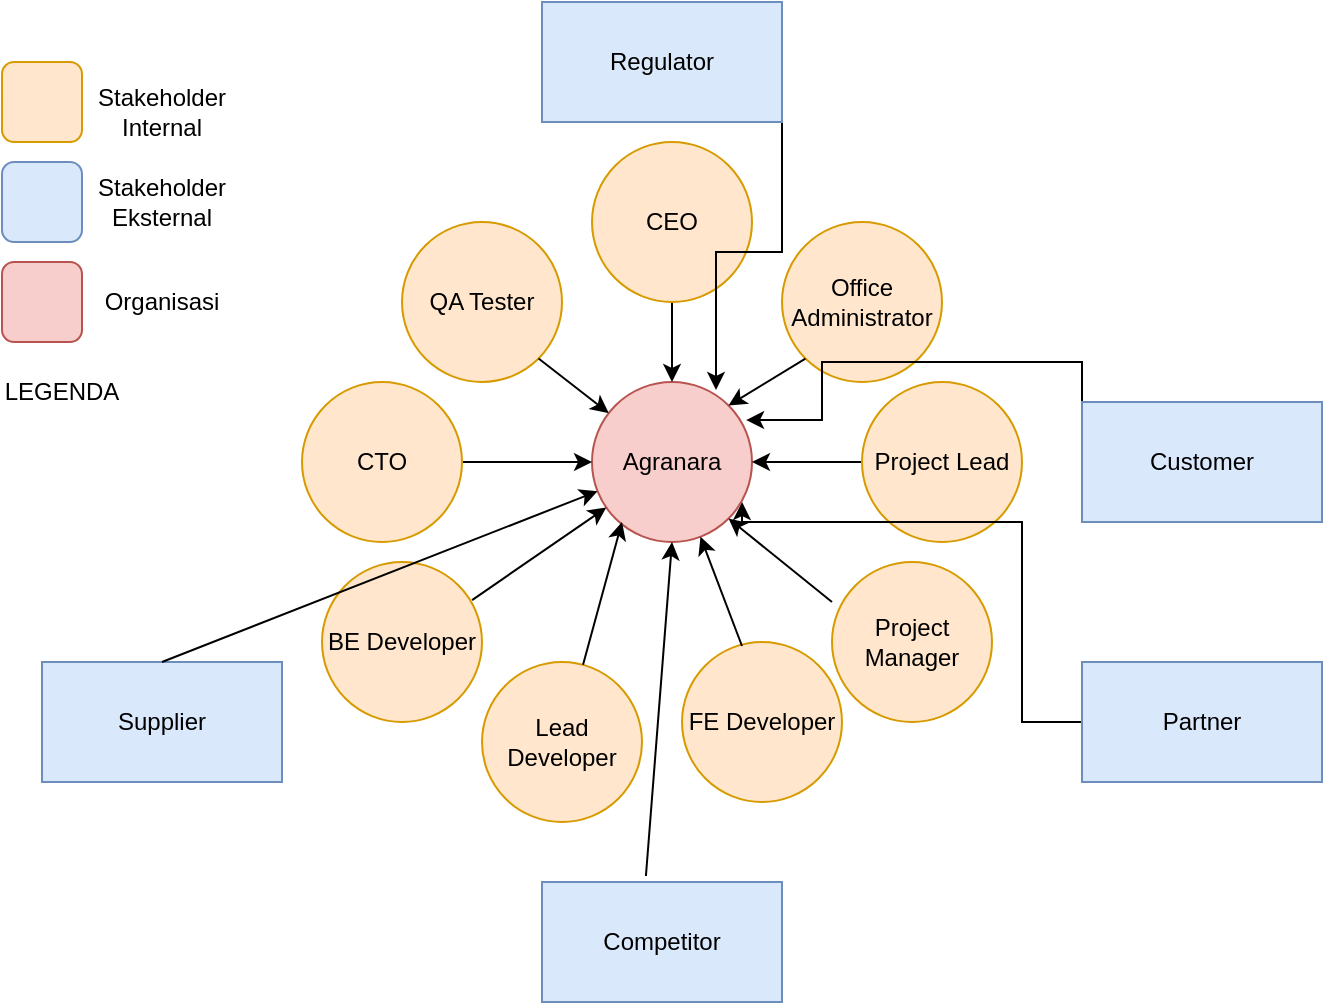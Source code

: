 <mxfile version="21.0.6" type="github">
  <diagram name="Page-1" id="8QjU6a54pJ7ij9oEzcRO">
    <mxGraphModel dx="1434" dy="782" grid="1" gridSize="10" guides="1" tooltips="1" connect="1" arrows="1" fold="1" page="1" pageScale="1" pageWidth="850" pageHeight="1100" math="0" shadow="0">
      <root>
        <mxCell id="0" />
        <mxCell id="1" parent="0" />
        <mxCell id="zbB_85GZFWTeFrsfNbJD-1" value="Agranara" style="ellipse;whiteSpace=wrap;html=1;aspect=fixed;fillColor=#f8cecc;strokeColor=#b85450;" parent="1" vertex="1">
          <mxGeometry x="385" y="350" width="80" height="80" as="geometry" />
        </mxCell>
        <mxCell id="zbB_85GZFWTeFrsfNbJD-2" value="Lead Developer" style="ellipse;whiteSpace=wrap;html=1;aspect=fixed;fillColor=#ffe6cc;strokeColor=#d79b00;" parent="1" vertex="1">
          <mxGeometry x="330" y="490" width="80" height="80" as="geometry" />
        </mxCell>
        <mxCell id="zbB_85GZFWTeFrsfNbJD-6" value="" style="edgeStyle=orthogonalEdgeStyle;rounded=0;orthogonalLoop=1;jettySize=auto;html=1;" parent="1" source="zbB_85GZFWTeFrsfNbJD-3" target="zbB_85GZFWTeFrsfNbJD-1" edge="1">
          <mxGeometry relative="1" as="geometry" />
        </mxCell>
        <mxCell id="zbB_85GZFWTeFrsfNbJD-3" value="CTO" style="ellipse;whiteSpace=wrap;html=1;aspect=fixed;fillColor=#ffe6cc;strokeColor=#d79b00;" parent="1" vertex="1">
          <mxGeometry x="240" y="350" width="80" height="80" as="geometry" />
        </mxCell>
        <mxCell id="zbB_85GZFWTeFrsfNbJD-7" value="" style="edgeStyle=orthogonalEdgeStyle;rounded=0;orthogonalLoop=1;jettySize=auto;html=1;" parent="1" source="zbB_85GZFWTeFrsfNbJD-4" target="zbB_85GZFWTeFrsfNbJD-1" edge="1">
          <mxGeometry relative="1" as="geometry" />
        </mxCell>
        <mxCell id="zbB_85GZFWTeFrsfNbJD-4" value="Project Lead" style="ellipse;whiteSpace=wrap;html=1;aspect=fixed;fillColor=#ffe6cc;strokeColor=#d79b00;" parent="1" vertex="1">
          <mxGeometry x="520" y="350" width="80" height="80" as="geometry" />
        </mxCell>
        <mxCell id="zbB_85GZFWTeFrsfNbJD-8" value="" style="edgeStyle=orthogonalEdgeStyle;rounded=0;orthogonalLoop=1;jettySize=auto;html=1;" parent="1" source="zbB_85GZFWTeFrsfNbJD-5" target="zbB_85GZFWTeFrsfNbJD-1" edge="1">
          <mxGeometry relative="1" as="geometry" />
        </mxCell>
        <mxCell id="zbB_85GZFWTeFrsfNbJD-5" value="CEO" style="ellipse;whiteSpace=wrap;html=1;aspect=fixed;fillColor=#ffe6cc;strokeColor=#d79b00;" parent="1" vertex="1">
          <mxGeometry x="385" y="230" width="80" height="80" as="geometry" />
        </mxCell>
        <mxCell id="zbB_85GZFWTeFrsfNbJD-10" value="FE Developer" style="ellipse;whiteSpace=wrap;html=1;aspect=fixed;fillColor=#ffe6cc;strokeColor=#d79b00;" parent="1" vertex="1">
          <mxGeometry x="430" y="480" width="80" height="80" as="geometry" />
        </mxCell>
        <mxCell id="zbB_85GZFWTeFrsfNbJD-11" value="" style="endArrow=classic;html=1;rounded=0;exitX=0.375;exitY=0.025;exitDx=0;exitDy=0;exitPerimeter=0;" parent="1" source="zbB_85GZFWTeFrsfNbJD-10" target="zbB_85GZFWTeFrsfNbJD-1" edge="1">
          <mxGeometry width="50" height="50" relative="1" as="geometry">
            <mxPoint x="530" y="540" as="sourcePoint" />
            <mxPoint x="580" y="490" as="targetPoint" />
          </mxGeometry>
        </mxCell>
        <mxCell id="zbB_85GZFWTeFrsfNbJD-12" value="" style="endArrow=classic;html=1;rounded=0;" parent="1" source="zbB_85GZFWTeFrsfNbJD-2" edge="1">
          <mxGeometry width="50" height="50" relative="1" as="geometry">
            <mxPoint x="350" y="470" as="sourcePoint" />
            <mxPoint x="400" y="420" as="targetPoint" />
          </mxGeometry>
        </mxCell>
        <mxCell id="zbB_85GZFWTeFrsfNbJD-13" value="Office Administrator" style="ellipse;whiteSpace=wrap;html=1;aspect=fixed;fillColor=#ffe6cc;strokeColor=#d79b00;" parent="1" vertex="1">
          <mxGeometry x="480" y="270" width="80" height="80" as="geometry" />
        </mxCell>
        <mxCell id="zbB_85GZFWTeFrsfNbJD-14" value="Project Manager" style="ellipse;whiteSpace=wrap;html=1;aspect=fixed;fillColor=#ffe6cc;strokeColor=#d79b00;" parent="1" vertex="1">
          <mxGeometry x="505" y="440" width="80" height="80" as="geometry" />
        </mxCell>
        <mxCell id="zbB_85GZFWTeFrsfNbJD-15" value="BE Developer" style="ellipse;whiteSpace=wrap;html=1;aspect=fixed;fillColor=#ffe6cc;strokeColor=#d79b00;" parent="1" vertex="1">
          <mxGeometry x="250" y="440" width="80" height="80" as="geometry" />
        </mxCell>
        <mxCell id="zbB_85GZFWTeFrsfNbJD-16" value="QA Tester" style="ellipse;whiteSpace=wrap;html=1;aspect=fixed;fillColor=#ffe6cc;strokeColor=#d79b00;" parent="1" vertex="1">
          <mxGeometry x="290" y="270" width="80" height="80" as="geometry" />
        </mxCell>
        <mxCell id="zbB_85GZFWTeFrsfNbJD-17" style="edgeStyle=orthogonalEdgeStyle;rounded=0;orthogonalLoop=1;jettySize=auto;html=1;exitX=0.5;exitY=1;exitDx=0;exitDy=0;" parent="1" source="zbB_85GZFWTeFrsfNbJD-2" target="zbB_85GZFWTeFrsfNbJD-2" edge="1">
          <mxGeometry relative="1" as="geometry" />
        </mxCell>
        <mxCell id="zbB_85GZFWTeFrsfNbJD-18" value="" style="endArrow=classic;html=1;rounded=0;exitX=0.938;exitY=0.238;exitDx=0;exitDy=0;exitPerimeter=0;" parent="1" source="zbB_85GZFWTeFrsfNbJD-15" target="zbB_85GZFWTeFrsfNbJD-1" edge="1">
          <mxGeometry width="50" height="50" relative="1" as="geometry">
            <mxPoint x="310" y="470" as="sourcePoint" />
            <mxPoint x="360" y="420" as="targetPoint" />
          </mxGeometry>
        </mxCell>
        <mxCell id="zbB_85GZFWTeFrsfNbJD-19" value="" style="endArrow=classic;html=1;rounded=0;entryX=1;entryY=1;entryDx=0;entryDy=0;exitX=0;exitY=0.25;exitDx=0;exitDy=0;exitPerimeter=0;" parent="1" source="zbB_85GZFWTeFrsfNbJD-14" target="zbB_85GZFWTeFrsfNbJD-1" edge="1">
          <mxGeometry width="50" height="50" relative="1" as="geometry">
            <mxPoint x="520" y="460" as="sourcePoint" />
            <mxPoint x="570" y="410" as="targetPoint" />
          </mxGeometry>
        </mxCell>
        <mxCell id="zbB_85GZFWTeFrsfNbJD-20" value="" style="endArrow=classic;html=1;rounded=0;entryX=1;entryY=0;entryDx=0;entryDy=0;exitX=0;exitY=1;exitDx=0;exitDy=0;" parent="1" source="zbB_85GZFWTeFrsfNbJD-13" target="zbB_85GZFWTeFrsfNbJD-1" edge="1">
          <mxGeometry width="50" height="50" relative="1" as="geometry">
            <mxPoint x="500" y="340" as="sourcePoint" />
            <mxPoint x="550" y="290" as="targetPoint" />
          </mxGeometry>
        </mxCell>
        <mxCell id="zbB_85GZFWTeFrsfNbJD-21" value="" style="endArrow=classic;html=1;rounded=0;exitX=1;exitY=1;exitDx=0;exitDy=0;" parent="1" source="zbB_85GZFWTeFrsfNbJD-16" target="zbB_85GZFWTeFrsfNbJD-1" edge="1">
          <mxGeometry width="50" height="50" relative="1" as="geometry">
            <mxPoint x="400" y="420" as="sourcePoint" />
            <mxPoint x="450" y="370" as="targetPoint" />
          </mxGeometry>
        </mxCell>
        <mxCell id="8QkN4mcIdR7XCD-wgpoB-5" style="edgeStyle=orthogonalEdgeStyle;rounded=0;orthogonalLoop=1;jettySize=auto;html=1;exitX=0;exitY=0.5;exitDx=0;exitDy=0;entryX=0.963;entryY=0.238;entryDx=0;entryDy=0;entryPerimeter=0;" edge="1" parent="1" source="zbB_85GZFWTeFrsfNbJD-23" target="zbB_85GZFWTeFrsfNbJD-1">
          <mxGeometry relative="1" as="geometry">
            <Array as="points">
              <mxPoint x="630" y="340" />
              <mxPoint x="500" y="340" />
              <mxPoint x="500" y="369" />
            </Array>
          </mxGeometry>
        </mxCell>
        <mxCell id="zbB_85GZFWTeFrsfNbJD-23" value="Customer" style="rounded=0;whiteSpace=wrap;html=1;fillColor=#dae8fc;strokeColor=#6c8ebf;" parent="1" vertex="1">
          <mxGeometry x="630" y="360" width="120" height="60" as="geometry" />
        </mxCell>
        <mxCell id="zbB_85GZFWTeFrsfNbJD-27" value="Supplier" style="rounded=0;whiteSpace=wrap;html=1;fillColor=#dae8fc;strokeColor=#6c8ebf;" parent="1" vertex="1">
          <mxGeometry x="110" y="490" width="120" height="60" as="geometry" />
        </mxCell>
        <mxCell id="zbB_85GZFWTeFrsfNbJD-28" value="" style="endArrow=classic;html=1;rounded=0;exitX=0.5;exitY=0;exitDx=0;exitDy=0;" parent="1" source="zbB_85GZFWTeFrsfNbJD-27" target="zbB_85GZFWTeFrsfNbJD-1" edge="1">
          <mxGeometry width="50" height="50" relative="1" as="geometry">
            <mxPoint x="140" y="530" as="sourcePoint" />
            <mxPoint x="190" y="480" as="targetPoint" />
          </mxGeometry>
        </mxCell>
        <mxCell id="8QkN4mcIdR7XCD-wgpoB-6" style="edgeStyle=orthogonalEdgeStyle;rounded=0;orthogonalLoop=1;jettySize=auto;html=1;exitX=0.5;exitY=1;exitDx=0;exitDy=0;entryX=0.775;entryY=0.05;entryDx=0;entryDy=0;entryPerimeter=0;" edge="1" parent="1" source="zbB_85GZFWTeFrsfNbJD-34" target="zbB_85GZFWTeFrsfNbJD-1">
          <mxGeometry relative="1" as="geometry">
            <Array as="points">
              <mxPoint x="480" y="220" />
              <mxPoint x="480" y="285" />
              <mxPoint x="447" y="285" />
            </Array>
          </mxGeometry>
        </mxCell>
        <mxCell id="zbB_85GZFWTeFrsfNbJD-34" value="Regulator" style="rounded=0;whiteSpace=wrap;html=1;fillColor=#dae8fc;strokeColor=#6c8ebf;" parent="1" vertex="1">
          <mxGeometry x="360" y="160" width="120" height="60" as="geometry" />
        </mxCell>
        <mxCell id="zbB_85GZFWTeFrsfNbJD-37" value="" style="rounded=1;whiteSpace=wrap;html=1;fillColor=#dae8fc;strokeColor=#6c8ebf;" parent="1" vertex="1">
          <mxGeometry x="90" y="240" width="40" height="40" as="geometry" />
        </mxCell>
        <mxCell id="zbB_85GZFWTeFrsfNbJD-38" value="" style="rounded=1;whiteSpace=wrap;html=1;fillColor=#ffe6cc;strokeColor=#d79b00;" parent="1" vertex="1">
          <mxGeometry x="90" y="190" width="40" height="40" as="geometry" />
        </mxCell>
        <mxCell id="zbB_85GZFWTeFrsfNbJD-39" value="" style="rounded=1;whiteSpace=wrap;html=1;fillColor=#f8cecc;strokeColor=#b85450;" parent="1" vertex="1">
          <mxGeometry x="90" y="290" width="40" height="40" as="geometry" />
        </mxCell>
        <mxCell id="zbB_85GZFWTeFrsfNbJD-41" value="Stakeholder Internal" style="text;html=1;strokeColor=none;fillColor=none;align=center;verticalAlign=middle;whiteSpace=wrap;rounded=0;" parent="1" vertex="1">
          <mxGeometry x="140" y="200" width="60" height="30" as="geometry" />
        </mxCell>
        <mxCell id="zbB_85GZFWTeFrsfNbJD-42" value="Organisasi" style="text;html=1;strokeColor=none;fillColor=none;align=center;verticalAlign=middle;whiteSpace=wrap;rounded=0;" parent="1" vertex="1">
          <mxGeometry x="140" y="295" width="60" height="30" as="geometry" />
        </mxCell>
        <mxCell id="zbB_85GZFWTeFrsfNbJD-43" value="Stakeholder Eksternal" style="text;html=1;strokeColor=none;fillColor=none;align=center;verticalAlign=middle;whiteSpace=wrap;rounded=0;" parent="1" vertex="1">
          <mxGeometry x="140" y="245" width="60" height="30" as="geometry" />
        </mxCell>
        <mxCell id="zbB_85GZFWTeFrsfNbJD-44" value="LEGENDA" style="text;html=1;strokeColor=none;fillColor=none;align=center;verticalAlign=middle;whiteSpace=wrap;rounded=0;" parent="1" vertex="1">
          <mxGeometry x="90" y="340" width="60" height="30" as="geometry" />
        </mxCell>
        <mxCell id="zbB_85GZFWTeFrsfNbJD-46" value="Competitor" style="rounded=0;whiteSpace=wrap;html=1;fillColor=#dae8fc;strokeColor=#6c8ebf;" parent="1" vertex="1">
          <mxGeometry x="360" y="600" width="120" height="60" as="geometry" />
        </mxCell>
        <mxCell id="zbB_85GZFWTeFrsfNbJD-47" value="" style="endArrow=classic;html=1;rounded=0;exitX=0.433;exitY=-0.05;exitDx=0;exitDy=0;exitPerimeter=0;entryX=0.5;entryY=1;entryDx=0;entryDy=0;" parent="1" source="zbB_85GZFWTeFrsfNbJD-46" target="zbB_85GZFWTeFrsfNbJD-1" edge="1">
          <mxGeometry width="50" height="50" relative="1" as="geometry">
            <mxPoint x="620" y="560" as="sourcePoint" />
            <mxPoint x="670" y="510" as="targetPoint" />
          </mxGeometry>
        </mxCell>
        <mxCell id="8QkN4mcIdR7XCD-wgpoB-3" style="edgeStyle=orthogonalEdgeStyle;rounded=0;orthogonalLoop=1;jettySize=auto;html=1;exitX=0;exitY=0.5;exitDx=0;exitDy=0;entryX=0.938;entryY=0.75;entryDx=0;entryDy=0;entryPerimeter=0;" edge="1" parent="1" source="zbB_85GZFWTeFrsfNbJD-48" target="zbB_85GZFWTeFrsfNbJD-1">
          <mxGeometry relative="1" as="geometry">
            <Array as="points">
              <mxPoint x="600" y="520" />
              <mxPoint x="600" y="420" />
              <mxPoint x="460" y="420" />
            </Array>
          </mxGeometry>
        </mxCell>
        <mxCell id="zbB_85GZFWTeFrsfNbJD-48" value="Partner" style="rounded=0;whiteSpace=wrap;html=1;fillColor=#dae8fc;strokeColor=#6c8ebf;" parent="1" vertex="1">
          <mxGeometry x="630" y="490" width="120" height="60" as="geometry" />
        </mxCell>
      </root>
    </mxGraphModel>
  </diagram>
</mxfile>
